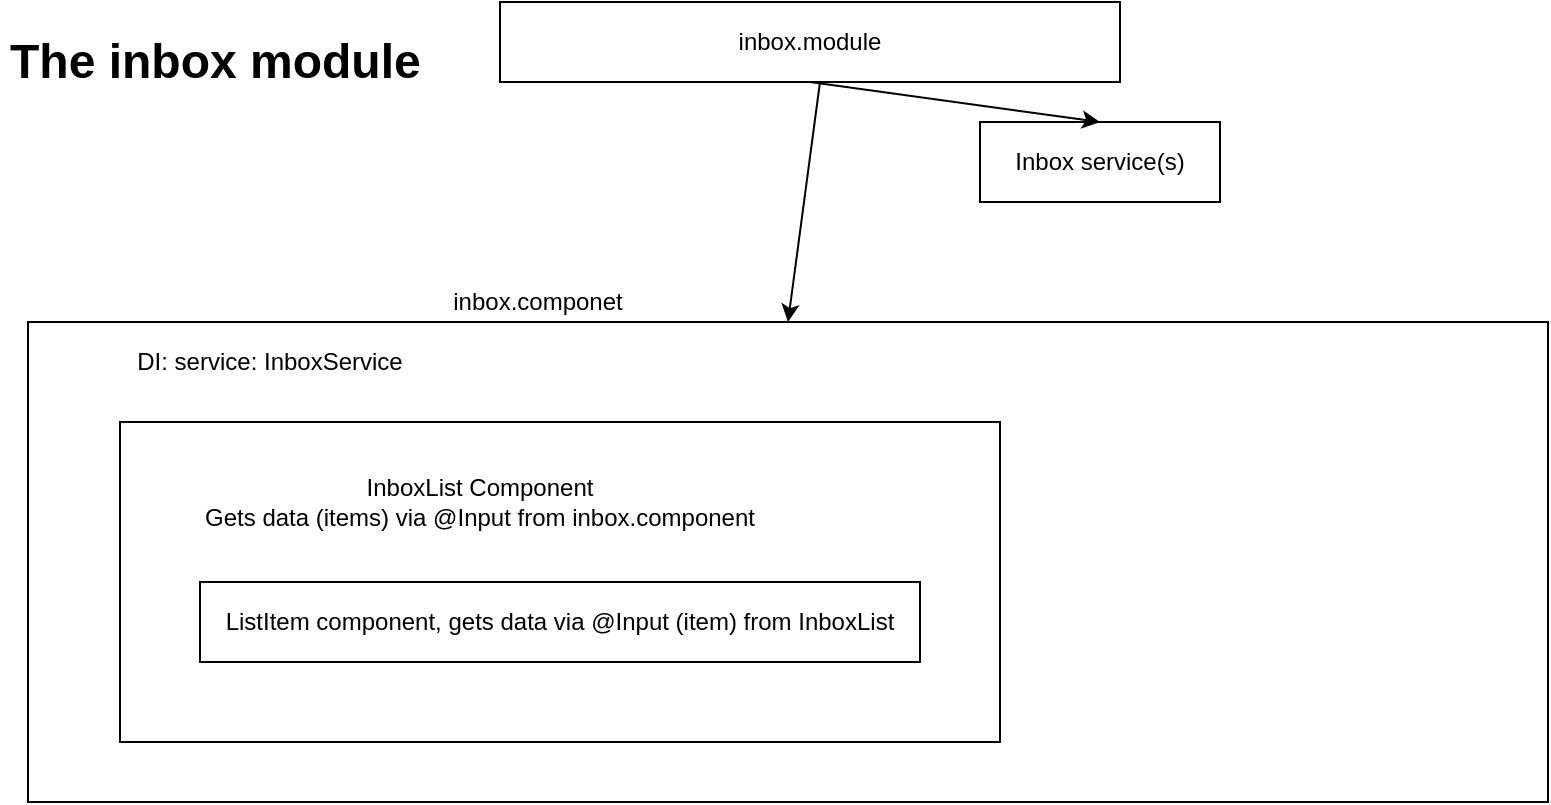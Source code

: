 <mxfile version="12.7.9" type="device"><diagram id="gN_-hh7B1lLQm6amU5Fg" name="Page-1"><mxGraphModel dx="1186" dy="665" grid="1" gridSize="10" guides="1" tooltips="1" connect="1" arrows="1" fold="1" page="1" pageScale="1" pageWidth="827" pageHeight="1169" math="0" shadow="0"><root><mxCell id="0"/><mxCell id="1" parent="0"/><mxCell id="OMmhIiy-tmJ1cnbHnKZc-4" value="&lt;h1&gt;The inbox module&lt;/h1&gt;" style="text;html=1;strokeColor=none;fillColor=none;spacing=5;spacingTop=-20;whiteSpace=wrap;overflow=hidden;rounded=0;" vertex="1" parent="1"><mxGeometry x="20" y="30" width="220" height="200" as="geometry"/></mxCell><mxCell id="OMmhIiy-tmJ1cnbHnKZc-27" value="inbox.module" style="rounded=0;whiteSpace=wrap;html=1;" vertex="1" parent="1"><mxGeometry x="270" y="20" width="310" height="40" as="geometry"/></mxCell><mxCell id="OMmhIiy-tmJ1cnbHnKZc-32" value="" style="rounded=0;whiteSpace=wrap;html=1;" vertex="1" parent="1"><mxGeometry x="34" y="180" width="760" height="240" as="geometry"/></mxCell><mxCell id="OMmhIiy-tmJ1cnbHnKZc-33" value="inbox.componet" style="text;html=1;strokeColor=none;fillColor=none;align=center;verticalAlign=middle;whiteSpace=wrap;rounded=0;" vertex="1" parent="1"><mxGeometry x="184" y="160" width="210" height="20" as="geometry"/></mxCell><mxCell id="OMmhIiy-tmJ1cnbHnKZc-34" value="Inbox service(s)" style="rounded=0;whiteSpace=wrap;html=1;" vertex="1" parent="1"><mxGeometry x="510" y="80" width="120" height="40" as="geometry"/></mxCell><mxCell id="OMmhIiy-tmJ1cnbHnKZc-35" value="" style="endArrow=classic;html=1;exitX=0.5;exitY=1;exitDx=0;exitDy=0;entryX=0.5;entryY=0;entryDx=0;entryDy=0;" edge="1" parent="1" source="OMmhIiy-tmJ1cnbHnKZc-27" target="OMmhIiy-tmJ1cnbHnKZc-34"><mxGeometry width="50" height="50" relative="1" as="geometry"><mxPoint x="290" y="330" as="sourcePoint"/><mxPoint x="340" y="280" as="targetPoint"/></mxGeometry></mxCell><mxCell id="OMmhIiy-tmJ1cnbHnKZc-36" value="DI: service: InboxService" style="text;html=1;strokeColor=none;fillColor=none;align=center;verticalAlign=middle;whiteSpace=wrap;rounded=0;" vertex="1" parent="1"><mxGeometry x="40" y="190" width="230" height="20" as="geometry"/></mxCell><mxCell id="OMmhIiy-tmJ1cnbHnKZc-37" value="" style="endArrow=classic;html=1;entryX=0.5;entryY=0;entryDx=0;entryDy=0;" edge="1" parent="1" target="OMmhIiy-tmJ1cnbHnKZc-32"><mxGeometry width="50" height="50" relative="1" as="geometry"><mxPoint x="430" y="60" as="sourcePoint"/><mxPoint x="340" y="280" as="targetPoint"/></mxGeometry></mxCell><mxCell id="OMmhIiy-tmJ1cnbHnKZc-38" value="" style="rounded=0;whiteSpace=wrap;html=1;" vertex="1" parent="1"><mxGeometry x="80" y="230" width="440" height="160" as="geometry"/></mxCell><mxCell id="OMmhIiy-tmJ1cnbHnKZc-39" value="InboxList Component&lt;br&gt;Gets data (items) via @Input from inbox.component" style="text;html=1;strokeColor=none;fillColor=none;align=center;verticalAlign=middle;whiteSpace=wrap;rounded=0;" vertex="1" parent="1"><mxGeometry x="100" y="250" width="320" height="40" as="geometry"/></mxCell><mxCell id="OMmhIiy-tmJ1cnbHnKZc-40" value="ListItem component, gets data via @Input (item) from InboxList" style="rounded=0;whiteSpace=wrap;html=1;" vertex="1" parent="1"><mxGeometry x="120" y="310" width="360" height="40" as="geometry"/></mxCell></root></mxGraphModel></diagram></mxfile>